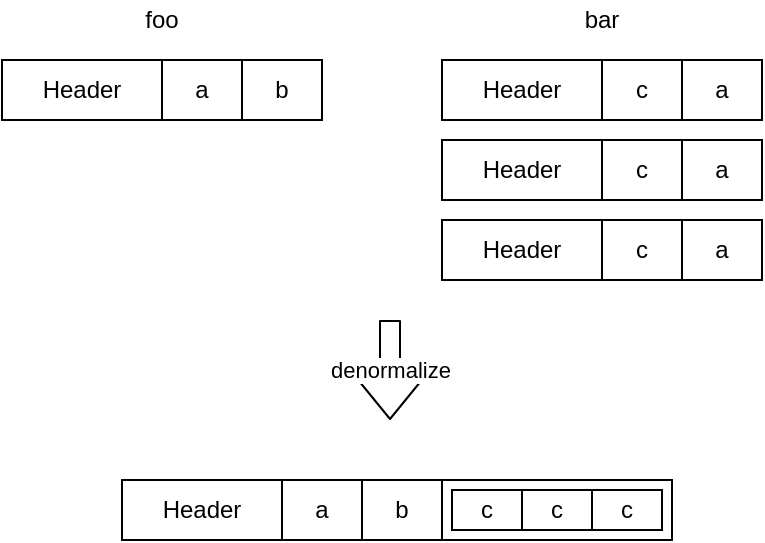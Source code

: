 <mxfile>
    <diagram id="7crzbUpRCO2c_Zu49PD_" name="Page-1">
        <mxGraphModel dx="1016" dy="860" grid="1" gridSize="10" guides="1" tooltips="1" connect="1" arrows="1" fold="1" page="1" pageScale="1" pageWidth="850" pageHeight="1100" math="0" shadow="0">
            <root>
                <mxCell id="0"/>
                <mxCell id="1" parent="0"/>
                <mxCell id="4" value="Header" style="rounded=0;whiteSpace=wrap;html=1;" vertex="1" parent="1">
                    <mxGeometry x="150" y="210" width="80" height="30" as="geometry"/>
                </mxCell>
                <mxCell id="5" value="a" style="rounded=0;whiteSpace=wrap;html=1;" vertex="1" parent="1">
                    <mxGeometry x="230" y="210" width="40" height="30" as="geometry"/>
                </mxCell>
                <mxCell id="6" value="b" style="rounded=0;whiteSpace=wrap;html=1;" vertex="1" parent="1">
                    <mxGeometry x="270" y="210" width="40" height="30" as="geometry"/>
                </mxCell>
                <mxCell id="25" value="Header" style="rounded=0;whiteSpace=wrap;html=1;" vertex="1" parent="1">
                    <mxGeometry x="370" y="250" width="80" height="30" as="geometry"/>
                </mxCell>
                <mxCell id="26" value="c" style="rounded=0;whiteSpace=wrap;html=1;" vertex="1" parent="1">
                    <mxGeometry x="450" y="250" width="40" height="30" as="geometry"/>
                </mxCell>
                <mxCell id="27" value="a" style="rounded=0;whiteSpace=wrap;html=1;" vertex="1" parent="1">
                    <mxGeometry x="490" y="250" width="40" height="30" as="geometry"/>
                </mxCell>
                <mxCell id="31" value="" style="rounded=0;whiteSpace=wrap;html=1;" vertex="1" parent="1">
                    <mxGeometry x="210" y="420" width="275" height="30" as="geometry"/>
                </mxCell>
                <mxCell id="32" value="Header" style="rounded=0;whiteSpace=wrap;html=1;" vertex="1" parent="1">
                    <mxGeometry x="210" y="420" width="80" height="30" as="geometry"/>
                </mxCell>
                <mxCell id="33" value="a" style="rounded=0;whiteSpace=wrap;html=1;" vertex="1" parent="1">
                    <mxGeometry x="290" y="420" width="40" height="30" as="geometry"/>
                </mxCell>
                <mxCell id="34" value="b" style="rounded=0;whiteSpace=wrap;html=1;" vertex="1" parent="1">
                    <mxGeometry x="330" y="420" width="40" height="30" as="geometry"/>
                </mxCell>
                <mxCell id="35" value="c" style="rounded=0;whiteSpace=wrap;html=1;" vertex="1" parent="1">
                    <mxGeometry x="375" y="425" width="35" height="20" as="geometry"/>
                </mxCell>
                <mxCell id="38" value="Header" style="rounded=0;whiteSpace=wrap;html=1;" vertex="1" parent="1">
                    <mxGeometry x="370" y="210" width="80" height="30" as="geometry"/>
                </mxCell>
                <mxCell id="39" value="c" style="rounded=0;whiteSpace=wrap;html=1;" vertex="1" parent="1">
                    <mxGeometry x="450" y="210" width="40" height="30" as="geometry"/>
                </mxCell>
                <mxCell id="40" value="a" style="rounded=0;whiteSpace=wrap;html=1;" vertex="1" parent="1">
                    <mxGeometry x="490" y="210" width="40" height="30" as="geometry"/>
                </mxCell>
                <mxCell id="41" value="Header" style="rounded=0;whiteSpace=wrap;html=1;" vertex="1" parent="1">
                    <mxGeometry x="370" y="290" width="80" height="30" as="geometry"/>
                </mxCell>
                <mxCell id="42" value="c" style="rounded=0;whiteSpace=wrap;html=1;" vertex="1" parent="1">
                    <mxGeometry x="450" y="290" width="40" height="30" as="geometry"/>
                </mxCell>
                <mxCell id="43" value="a" style="rounded=0;whiteSpace=wrap;html=1;" vertex="1" parent="1">
                    <mxGeometry x="490" y="290" width="40" height="30" as="geometry"/>
                </mxCell>
                <mxCell id="44" value="foo" style="text;html=1;strokeColor=none;fillColor=none;align=center;verticalAlign=middle;whiteSpace=wrap;rounded=0;" vertex="1" parent="1">
                    <mxGeometry x="210" y="180" width="40" height="20" as="geometry"/>
                </mxCell>
                <mxCell id="45" value="bar" style="text;html=1;strokeColor=none;fillColor=none;align=center;verticalAlign=middle;whiteSpace=wrap;rounded=0;" vertex="1" parent="1">
                    <mxGeometry x="430" y="180" width="40" height="20" as="geometry"/>
                </mxCell>
                <mxCell id="46" value="denormalize" style="shape=flexArrow;endArrow=classic;html=1;" edge="1" parent="1">
                    <mxGeometry width="50" height="50" relative="1" as="geometry">
                        <mxPoint x="344" y="340" as="sourcePoint"/>
                        <mxPoint x="344" y="390" as="targetPoint"/>
                    </mxGeometry>
                </mxCell>
                <mxCell id="47" value="c" style="rounded=0;whiteSpace=wrap;html=1;" vertex="1" parent="1">
                    <mxGeometry x="410" y="425" width="35" height="20" as="geometry"/>
                </mxCell>
                <mxCell id="48" value="c" style="rounded=0;whiteSpace=wrap;html=1;" vertex="1" parent="1">
                    <mxGeometry x="445" y="425" width="35" height="20" as="geometry"/>
                </mxCell>
            </root>
        </mxGraphModel>
    </diagram>
</mxfile>
